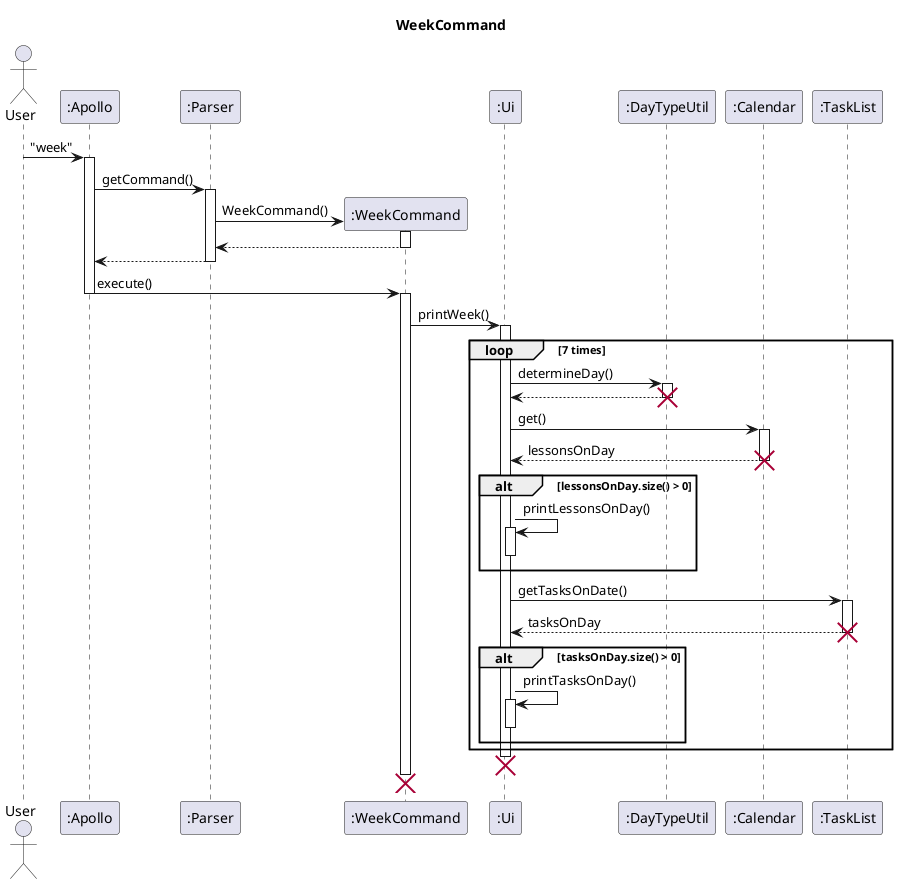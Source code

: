 @startuml
'https://plantuml.com/sequence-diagram

title WeekCommand

actor User
participant ":Apollo" as Apollo
participant ":Parser" as Parser
participant ":WeekCommand" as week
participant ":Ui" as Ui
participant ":DayTypeUtil" as DayTypeUtil
participant ":Calendar" as Calendar
participant ":TaskList" as TaskList

User -> Apollo : "week"
activate Apollo
Apollo -> Parser : getCommand()
activate Parser
Parser -> week** : WeekCommand()
week++
return
return

Apollo -> week : execute()
Apollo --
activate week


week -> Ui : printWeek()
activate Ui

loop 7 times
    Ui -> DayTypeUtil : determineDay()
    activate DayTypeUtil
    return
    destroy DayTypeUtil

    Ui -> Calendar : get()
    activate Calendar
    Calendar --> Ui : lessonsOnDay
    destroy Calendar
    alt lessonsOnDay.size() > 0
    Ui -> Ui : printLessonsOnDay()
    activate Ui
    deactivate Ui
    end

    Ui -> TaskList : getTasksOnDate()
    activate TaskList
    TaskList --> Ui : tasksOnDay
    destroy TaskList
    alt tasksOnDay.size() > 0
    Ui -> Ui : printTasksOnDay()
    activate Ui
    deactivate Ui
    end
end
destroy Ui
destroy week

@enduml